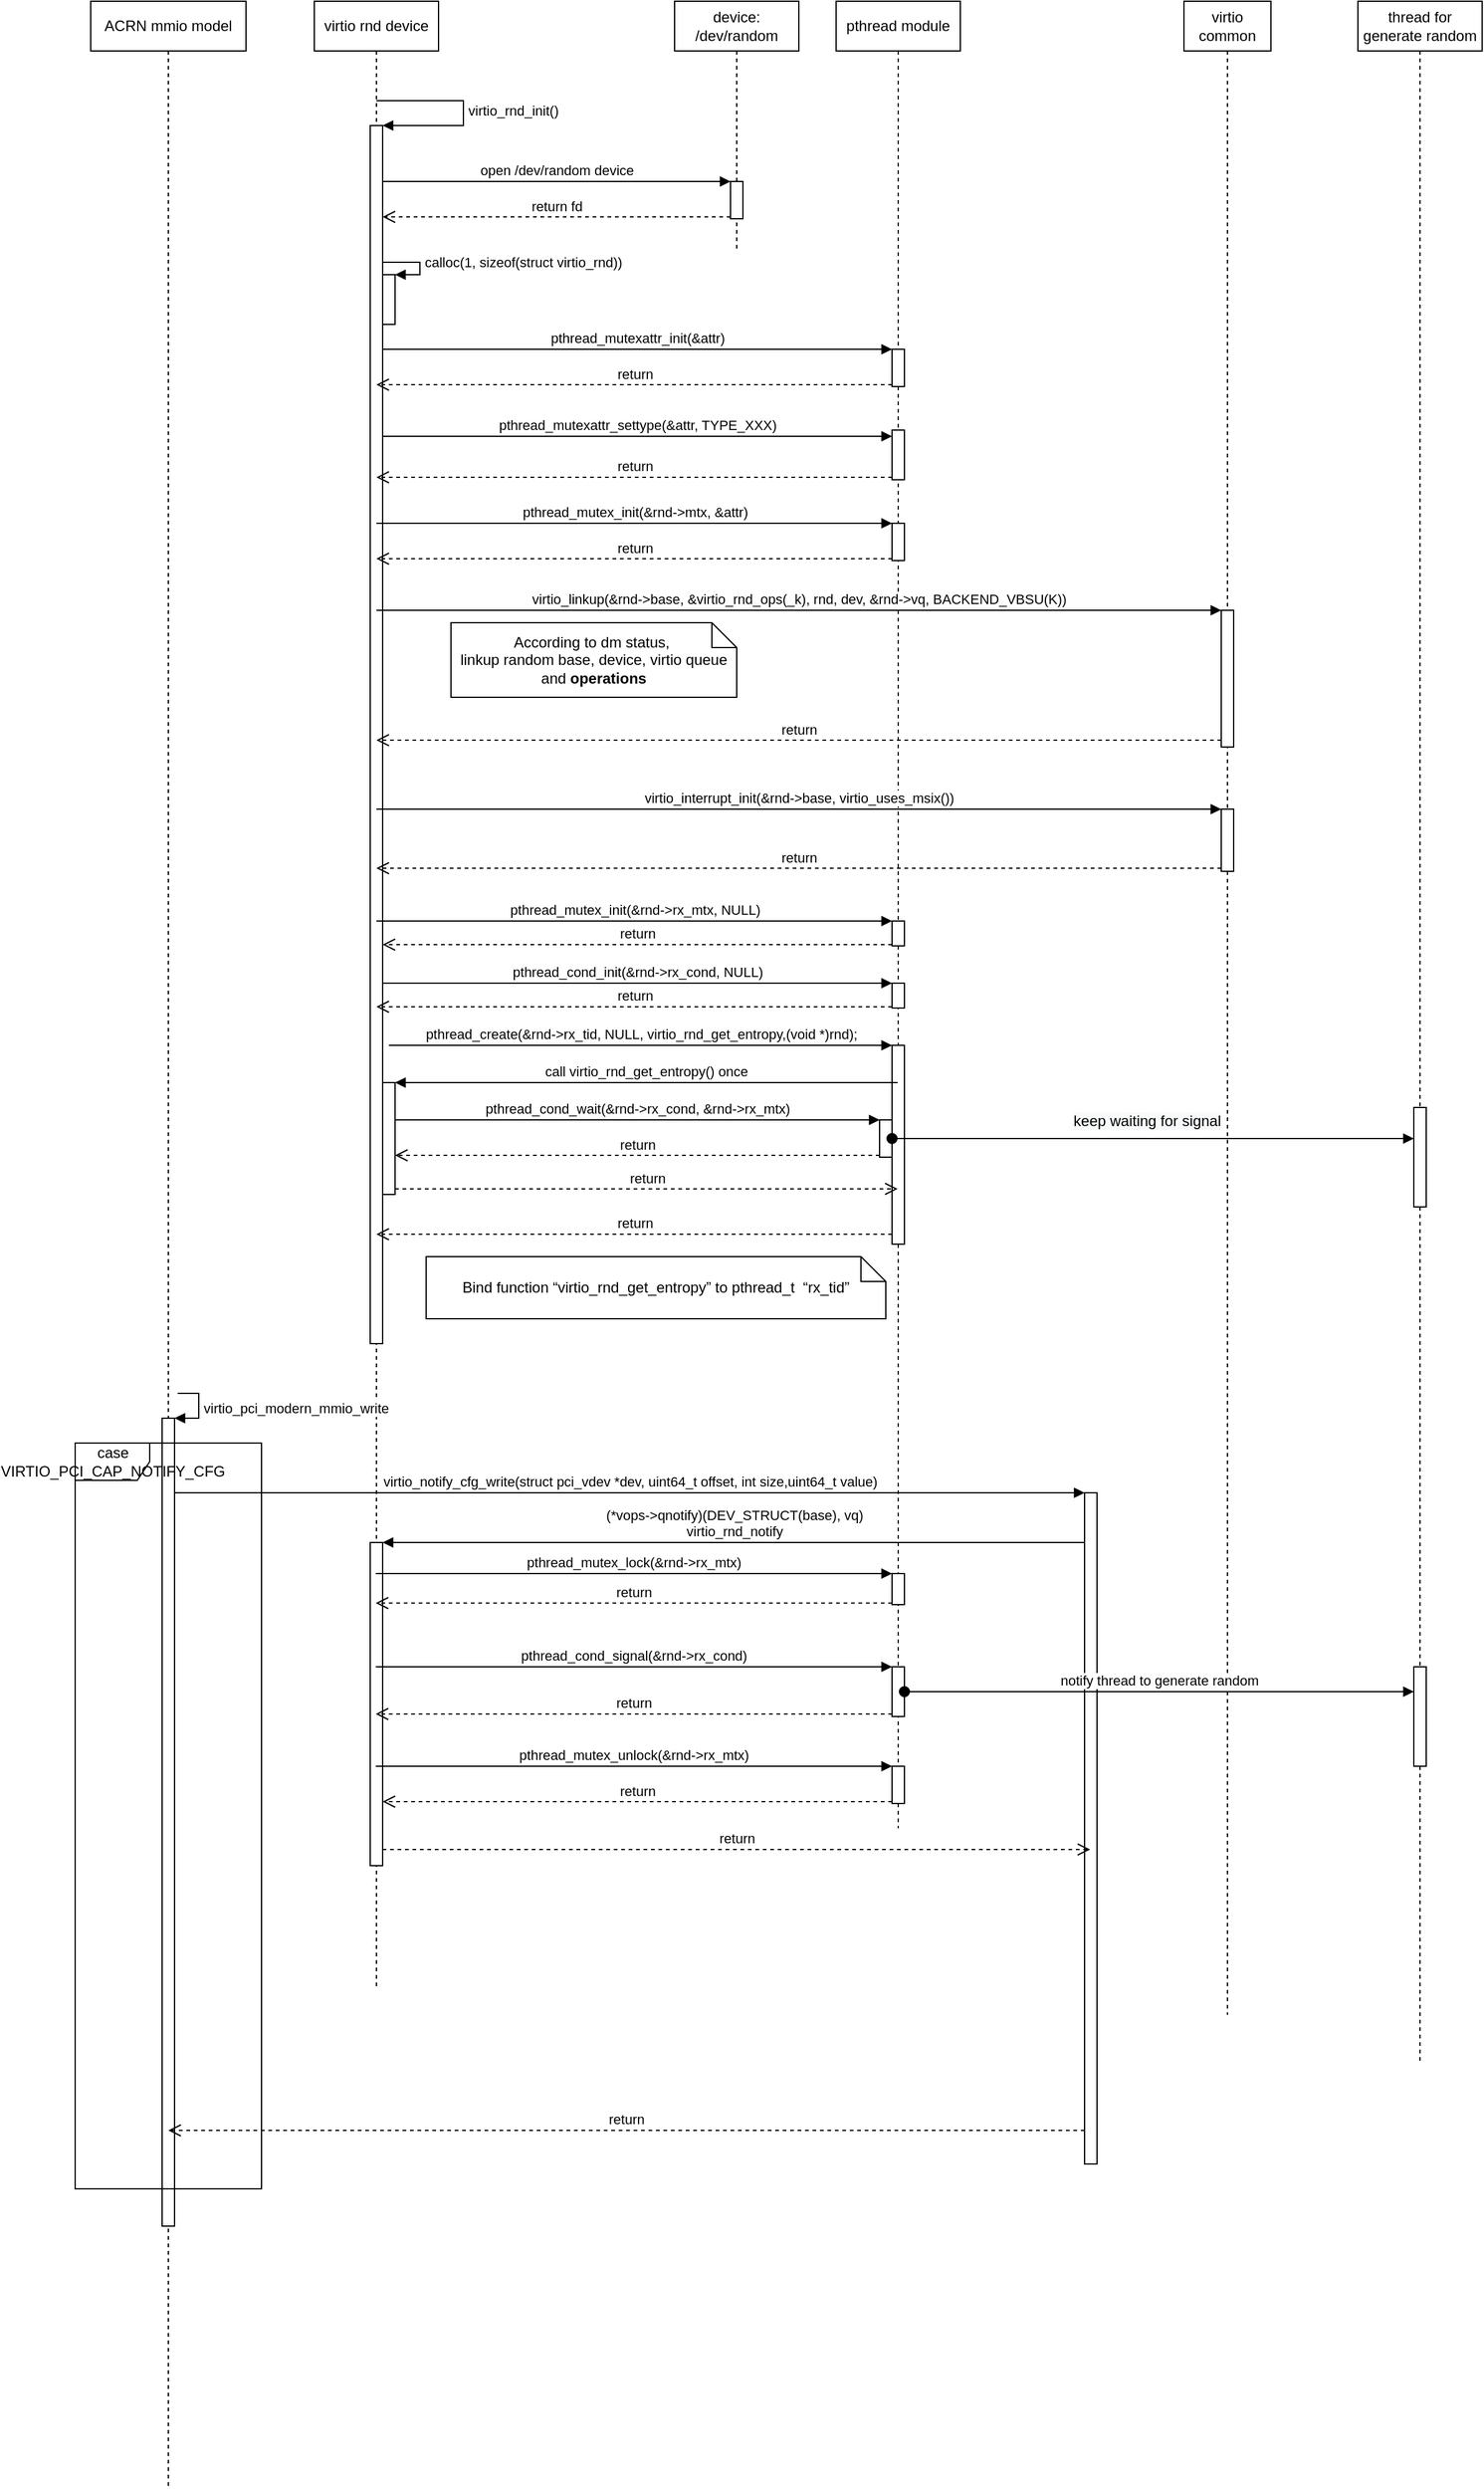 <mxfile version="16.1.0" type="github">
  <diagram name="Page-1" id="13e1069c-82ec-6db2-03f1-153e76fe0fe0">
    <mxGraphModel dx="9120" dy="4160" grid="1" gridSize="10" guides="1" tooltips="1" connect="1" arrows="1" fold="1" page="1" pageScale="1" pageWidth="1100" pageHeight="850" background="none" math="0" shadow="0">
      <root>
        <mxCell id="0" />
        <mxCell id="1" parent="0" />
        <mxCell id="Yw1HEd1iCYnC2zurb09P-1" value="virtio rnd device" style="shape=umlLifeline;perimeter=lifelinePerimeter;whiteSpace=wrap;html=1;container=1;collapsible=0;recursiveResize=0;outlineConnect=0;" parent="1" vertex="1">
          <mxGeometry x="-890" y="50" width="100" height="1600" as="geometry" />
        </mxCell>
        <mxCell id="Yw1HEd1iCYnC2zurb09P-3" value="" style="html=1;points=[];perimeter=orthogonalPerimeter;" parent="Yw1HEd1iCYnC2zurb09P-1" vertex="1">
          <mxGeometry x="45" y="100" width="10" height="980" as="geometry" />
        </mxCell>
        <mxCell id="Yw1HEd1iCYnC2zurb09P-4" value="virtio_rnd_init()" style="edgeStyle=orthogonalEdgeStyle;html=1;align=left;spacingLeft=2;endArrow=block;rounded=0;entryX=1;entryY=0;" parent="Yw1HEd1iCYnC2zurb09P-1" source="Yw1HEd1iCYnC2zurb09P-1" target="Yw1HEd1iCYnC2zurb09P-3" edge="1">
          <mxGeometry relative="1" as="geometry">
            <mxPoint x="55" y="80" as="sourcePoint" />
            <Array as="points">
              <mxPoint x="120" y="80" />
              <mxPoint x="120" y="100" />
            </Array>
          </mxGeometry>
        </mxCell>
        <mxCell id="Wuc6aL7GPIGe7VfJl6uI-7" value="" style="html=1;points=[];perimeter=orthogonalPerimeter;" vertex="1" parent="Yw1HEd1iCYnC2zurb09P-1">
          <mxGeometry x="55" y="220" width="10" height="40" as="geometry" />
        </mxCell>
        <mxCell id="Wuc6aL7GPIGe7VfJl6uI-8" value="calloc(1, sizeof(struct virtio_rnd))" style="edgeStyle=orthogonalEdgeStyle;html=1;align=left;spacingLeft=2;endArrow=block;rounded=0;entryX=1;entryY=0;" edge="1" target="Wuc6aL7GPIGe7VfJl6uI-7" parent="Yw1HEd1iCYnC2zurb09P-1">
          <mxGeometry relative="1" as="geometry">
            <mxPoint x="55" y="210" as="sourcePoint" />
            <Array as="points">
              <mxPoint x="85" y="210" />
            </Array>
          </mxGeometry>
        </mxCell>
        <mxCell id="Wuc6aL7GPIGe7VfJl6uI-64" value="" style="html=1;points=[];perimeter=orthogonalPerimeter;" vertex="1" parent="Yw1HEd1iCYnC2zurb09P-1">
          <mxGeometry x="55" y="870" width="10" height="90" as="geometry" />
        </mxCell>
        <mxCell id="Yw1HEd1iCYnC2zurb09P-2" value="device: /dev/random" style="shape=umlLifeline;perimeter=lifelinePerimeter;whiteSpace=wrap;html=1;container=1;collapsible=0;recursiveResize=0;outlineConnect=0;" parent="1" vertex="1">
          <mxGeometry x="-600" y="50" width="100" height="200" as="geometry" />
        </mxCell>
        <mxCell id="6ZeOy6tpFOoSeYvehP2T-7" value="" style="html=1;points=[];perimeter=orthogonalPerimeter;" parent="Yw1HEd1iCYnC2zurb09P-2" vertex="1">
          <mxGeometry x="45" y="145" width="10" height="30" as="geometry" />
        </mxCell>
        <mxCell id="6ZeOy6tpFOoSeYvehP2T-8" value="open /dev/random device" style="html=1;verticalAlign=bottom;endArrow=block;entryX=0;entryY=0;rounded=0;" parent="1" source="Yw1HEd1iCYnC2zurb09P-3" target="6ZeOy6tpFOoSeYvehP2T-7" edge="1">
          <mxGeometry relative="1" as="geometry">
            <mxPoint x="-800" y="195" as="sourcePoint" />
          </mxGeometry>
        </mxCell>
        <mxCell id="6ZeOy6tpFOoSeYvehP2T-9" value="return fd" style="html=1;verticalAlign=bottom;endArrow=open;dashed=1;endSize=8;exitX=0;exitY=0.95;rounded=0;" parent="1" source="6ZeOy6tpFOoSeYvehP2T-7" target="Yw1HEd1iCYnC2zurb09P-3" edge="1">
          <mxGeometry relative="1" as="geometry">
            <mxPoint x="-700" y="394" as="targetPoint" />
          </mxGeometry>
        </mxCell>
        <mxCell id="6ZeOy6tpFOoSeYvehP2T-14" value="pthread module" style="shape=umlLifeline;perimeter=lifelinePerimeter;whiteSpace=wrap;html=1;container=1;collapsible=0;recursiveResize=0;outlineConnect=0;" parent="1" vertex="1">
          <mxGeometry x="-470" y="50" width="100" height="1470" as="geometry" />
        </mxCell>
        <mxCell id="Wuc6aL7GPIGe7VfJl6uI-10" value="" style="html=1;points=[];perimeter=orthogonalPerimeter;" vertex="1" parent="6ZeOy6tpFOoSeYvehP2T-14">
          <mxGeometry x="45" y="280" width="10" height="30" as="geometry" />
        </mxCell>
        <mxCell id="Wuc6aL7GPIGe7VfJl6uI-13" value="" style="html=1;points=[];perimeter=orthogonalPerimeter;" vertex="1" parent="6ZeOy6tpFOoSeYvehP2T-14">
          <mxGeometry x="45" y="345" width="10" height="40" as="geometry" />
        </mxCell>
        <mxCell id="Wuc6aL7GPIGe7VfJl6uI-16" value="" style="html=1;points=[];perimeter=orthogonalPerimeter;" vertex="1" parent="6ZeOy6tpFOoSeYvehP2T-14">
          <mxGeometry x="45" y="420" width="10" height="30" as="geometry" />
        </mxCell>
        <mxCell id="Wuc6aL7GPIGe7VfJl6uI-30" value="" style="html=1;points=[];perimeter=orthogonalPerimeter;" vertex="1" parent="6ZeOy6tpFOoSeYvehP2T-14">
          <mxGeometry x="45" y="740" width="10" height="20" as="geometry" />
        </mxCell>
        <mxCell id="Wuc6aL7GPIGe7VfJl6uI-36" value="" style="html=1;points=[];perimeter=orthogonalPerimeter;" vertex="1" parent="6ZeOy6tpFOoSeYvehP2T-14">
          <mxGeometry x="45" y="790" width="10" height="20" as="geometry" />
        </mxCell>
        <mxCell id="Wuc6aL7GPIGe7VfJl6uI-39" value="" style="html=1;points=[];perimeter=orthogonalPerimeter;" vertex="1" parent="6ZeOy6tpFOoSeYvehP2T-14">
          <mxGeometry x="45" y="840" width="10" height="160" as="geometry" />
        </mxCell>
        <mxCell id="Wuc6aL7GPIGe7VfJl6uI-71" value="" style="html=1;points=[];perimeter=orthogonalPerimeter;" vertex="1" parent="6ZeOy6tpFOoSeYvehP2T-14">
          <mxGeometry x="35" y="900" width="10" height="30" as="geometry" />
        </mxCell>
        <mxCell id="Wuc6aL7GPIGe7VfJl6uI-53" value="" style="html=1;points=[];perimeter=orthogonalPerimeter;" vertex="1" parent="6ZeOy6tpFOoSeYvehP2T-14">
          <mxGeometry x="45" y="1265" width="10" height="25" as="geometry" />
        </mxCell>
        <mxCell id="Wuc6aL7GPIGe7VfJl6uI-56" value="" style="html=1;points=[];perimeter=orthogonalPerimeter;" vertex="1" parent="6ZeOy6tpFOoSeYvehP2T-14">
          <mxGeometry x="45" y="1340" width="10" height="40" as="geometry" />
        </mxCell>
        <mxCell id="Wuc6aL7GPIGe7VfJl6uI-59" value="" style="html=1;points=[];perimeter=orthogonalPerimeter;" vertex="1" parent="6ZeOy6tpFOoSeYvehP2T-14">
          <mxGeometry x="45" y="1420" width="10" height="30" as="geometry" />
        </mxCell>
        <mxCell id="Wuc6aL7GPIGe7VfJl6uI-11" value="pthread_mutexattr_init(&amp;amp;attr)" style="html=1;verticalAlign=bottom;endArrow=block;entryX=0;entryY=0;rounded=0;" edge="1" target="Wuc6aL7GPIGe7VfJl6uI-10" parent="1" source="Yw1HEd1iCYnC2zurb09P-3">
          <mxGeometry relative="1" as="geometry">
            <mxPoint x="-840" y="330" as="sourcePoint" />
          </mxGeometry>
        </mxCell>
        <mxCell id="Wuc6aL7GPIGe7VfJl6uI-12" value="return" style="html=1;verticalAlign=bottom;endArrow=open;dashed=1;endSize=8;exitX=0;exitY=0.95;rounded=0;" edge="1" source="Wuc6aL7GPIGe7VfJl6uI-10" parent="1" target="Yw1HEd1iCYnC2zurb09P-1">
          <mxGeometry relative="1" as="geometry">
            <mxPoint x="-455" y="406" as="targetPoint" />
          </mxGeometry>
        </mxCell>
        <mxCell id="Wuc6aL7GPIGe7VfJl6uI-15" value="return" style="html=1;verticalAlign=bottom;endArrow=open;dashed=1;endSize=8;exitX=0;exitY=0.95;rounded=0;" edge="1" source="Wuc6aL7GPIGe7VfJl6uI-13" parent="1" target="Yw1HEd1iCYnC2zurb09P-1">
          <mxGeometry relative="1" as="geometry">
            <mxPoint x="-455" y="456" as="targetPoint" />
          </mxGeometry>
        </mxCell>
        <mxCell id="Wuc6aL7GPIGe7VfJl6uI-14" value="pthread_mutexattr_settype(&amp;amp;attr, TYPE_XXX)" style="html=1;verticalAlign=bottom;endArrow=block;rounded=0;" edge="1" target="Wuc6aL7GPIGe7VfJl6uI-13" parent="1" source="Yw1HEd1iCYnC2zurb09P-3">
          <mxGeometry relative="1" as="geometry">
            <mxPoint x="-455" y="380" as="sourcePoint" />
            <Array as="points">
              <mxPoint x="-480" y="400" />
            </Array>
          </mxGeometry>
        </mxCell>
        <mxCell id="Wuc6aL7GPIGe7VfJl6uI-17" value="pthread_mutex_init(&amp;amp;rnd-&amp;gt;mtx, &amp;amp;attr)" style="html=1;verticalAlign=bottom;endArrow=block;entryX=0;entryY=0;rounded=0;" edge="1" target="Wuc6aL7GPIGe7VfJl6uI-16" parent="1" source="Yw1HEd1iCYnC2zurb09P-1">
          <mxGeometry relative="1" as="geometry">
            <mxPoint x="-345" y="470" as="sourcePoint" />
          </mxGeometry>
        </mxCell>
        <mxCell id="Wuc6aL7GPIGe7VfJl6uI-18" value="return" style="html=1;verticalAlign=bottom;endArrow=open;dashed=1;endSize=8;exitX=0;exitY=0.95;rounded=0;" edge="1" source="Wuc6aL7GPIGe7VfJl6uI-16" parent="1" target="Yw1HEd1iCYnC2zurb09P-1">
          <mxGeometry relative="1" as="geometry">
            <mxPoint x="-345" y="546" as="targetPoint" />
          </mxGeometry>
        </mxCell>
        <mxCell id="Wuc6aL7GPIGe7VfJl6uI-19" value="virtio common" style="shape=umlLifeline;perimeter=lifelinePerimeter;whiteSpace=wrap;html=1;container=1;collapsible=0;recursiveResize=0;outlineConnect=0;" vertex="1" parent="1">
          <mxGeometry x="-190" y="50" width="70" height="1620" as="geometry" />
        </mxCell>
        <mxCell id="Wuc6aL7GPIGe7VfJl6uI-20" value="" style="html=1;points=[];perimeter=orthogonalPerimeter;" vertex="1" parent="Wuc6aL7GPIGe7VfJl6uI-19">
          <mxGeometry x="30" y="490" width="10" height="110" as="geometry" />
        </mxCell>
        <mxCell id="Wuc6aL7GPIGe7VfJl6uI-27" value="" style="html=1;points=[];perimeter=orthogonalPerimeter;" vertex="1" parent="Wuc6aL7GPIGe7VfJl6uI-19">
          <mxGeometry x="30" y="650" width="10" height="50" as="geometry" />
        </mxCell>
        <mxCell id="Wuc6aL7GPIGe7VfJl6uI-21" value="virtio_linkup(&amp;amp;rnd-&amp;gt;base, &amp;amp;virtio_rnd_ops(_k), rnd, dev, &amp;amp;rnd-&amp;gt;vq, BACKEND_VBSU(K))" style="html=1;verticalAlign=bottom;endArrow=block;entryX=0;entryY=0;rounded=0;" edge="1" target="Wuc6aL7GPIGe7VfJl6uI-20" parent="1" source="Yw1HEd1iCYnC2zurb09P-1">
          <mxGeometry relative="1" as="geometry">
            <mxPoint x="-360" y="530" as="sourcePoint" />
          </mxGeometry>
        </mxCell>
        <mxCell id="Wuc6aL7GPIGe7VfJl6uI-22" value="return" style="html=1;verticalAlign=bottom;endArrow=open;dashed=1;endSize=8;exitX=0;exitY=0.95;rounded=0;" edge="1" source="Wuc6aL7GPIGe7VfJl6uI-20" parent="1" target="Yw1HEd1iCYnC2zurb09P-1">
          <mxGeometry relative="1" as="geometry">
            <mxPoint x="-360" y="606" as="targetPoint" />
          </mxGeometry>
        </mxCell>
        <mxCell id="Wuc6aL7GPIGe7VfJl6uI-23" value="According to dm status,&amp;nbsp;&lt;br&gt;linkup random base, device, virtio queue and &lt;b&gt;operations&lt;/b&gt;" style="shape=note;size=20;whiteSpace=wrap;html=1;" vertex="1" parent="1">
          <mxGeometry x="-780" y="550" width="230" height="60" as="geometry" />
        </mxCell>
        <mxCell id="Wuc6aL7GPIGe7VfJl6uI-28" value="virtio_interrupt_init(&amp;amp;rnd-&amp;gt;base, virtio_uses_msix())" style="html=1;verticalAlign=bottom;endArrow=block;entryX=0;entryY=0;rounded=0;" edge="1" target="Wuc6aL7GPIGe7VfJl6uI-27" parent="1" source="Yw1HEd1iCYnC2zurb09P-1">
          <mxGeometry relative="1" as="geometry">
            <mxPoint x="-340" y="700" as="sourcePoint" />
          </mxGeometry>
        </mxCell>
        <mxCell id="Wuc6aL7GPIGe7VfJl6uI-29" value="return" style="html=1;verticalAlign=bottom;endArrow=open;dashed=1;endSize=8;exitX=0;exitY=0.95;rounded=0;" edge="1" source="Wuc6aL7GPIGe7VfJl6uI-27" parent="1" target="Yw1HEd1iCYnC2zurb09P-1">
          <mxGeometry relative="1" as="geometry">
            <mxPoint x="-340" y="776" as="targetPoint" />
          </mxGeometry>
        </mxCell>
        <mxCell id="Wuc6aL7GPIGe7VfJl6uI-31" value="pthread_mutex_init(&amp;amp;rnd-&amp;gt;rx_mtx, NULL)" style="html=1;verticalAlign=bottom;endArrow=block;entryX=0;entryY=0;rounded=0;" edge="1" target="Wuc6aL7GPIGe7VfJl6uI-30" parent="1" source="Yw1HEd1iCYnC2zurb09P-1">
          <mxGeometry relative="1" as="geometry">
            <mxPoint x="-485" y="790" as="sourcePoint" />
          </mxGeometry>
        </mxCell>
        <mxCell id="Wuc6aL7GPIGe7VfJl6uI-32" value="return" style="html=1;verticalAlign=bottom;endArrow=open;dashed=1;endSize=8;exitX=0;exitY=0.95;rounded=0;" edge="1" source="Wuc6aL7GPIGe7VfJl6uI-30" parent="1" target="Yw1HEd1iCYnC2zurb09P-3">
          <mxGeometry relative="1" as="geometry">
            <mxPoint x="-485" y="866" as="targetPoint" />
          </mxGeometry>
        </mxCell>
        <mxCell id="Wuc6aL7GPIGe7VfJl6uI-37" value="pthread_cond_init(&amp;amp;rnd-&amp;gt;rx_cond, NULL)" style="html=1;verticalAlign=bottom;endArrow=block;entryX=0;entryY=0;rounded=0;" edge="1" target="Wuc6aL7GPIGe7VfJl6uI-36" parent="1" source="Yw1HEd1iCYnC2zurb09P-3">
          <mxGeometry relative="1" as="geometry">
            <mxPoint x="-485" y="840" as="sourcePoint" />
          </mxGeometry>
        </mxCell>
        <mxCell id="Wuc6aL7GPIGe7VfJl6uI-38" value="return" style="html=1;verticalAlign=bottom;endArrow=open;dashed=1;endSize=8;exitX=0;exitY=0.95;rounded=0;" edge="1" source="Wuc6aL7GPIGe7VfJl6uI-36" parent="1" target="Yw1HEd1iCYnC2zurb09P-1">
          <mxGeometry relative="1" as="geometry">
            <mxPoint x="-485" y="916" as="targetPoint" />
          </mxGeometry>
        </mxCell>
        <mxCell id="Wuc6aL7GPIGe7VfJl6uI-40" value="pthread_create(&amp;amp;rnd-&amp;gt;rx_tid, NULL, virtio_rnd_get_entropy,(void *)rnd);" style="html=1;verticalAlign=bottom;endArrow=block;entryX=0;entryY=0;rounded=0;" edge="1" target="Wuc6aL7GPIGe7VfJl6uI-39" parent="1">
          <mxGeometry relative="1" as="geometry">
            <mxPoint x="-830" y="890" as="sourcePoint" />
          </mxGeometry>
        </mxCell>
        <mxCell id="Wuc6aL7GPIGe7VfJl6uI-41" value="return" style="html=1;verticalAlign=bottom;endArrow=open;dashed=1;endSize=8;exitX=0;exitY=0.95;rounded=0;" edge="1" source="Wuc6aL7GPIGe7VfJl6uI-39" parent="1" target="Yw1HEd1iCYnC2zurb09P-1">
          <mxGeometry relative="1" as="geometry">
            <mxPoint x="-485" y="966" as="targetPoint" />
          </mxGeometry>
        </mxCell>
        <mxCell id="Wuc6aL7GPIGe7VfJl6uI-42" value="Bind function “virtio_rnd_get_entropy” to pthread_t&amp;nbsp; “rx_tid”" style="shape=note;size=20;whiteSpace=wrap;html=1;" vertex="1" parent="1">
          <mxGeometry x="-800" y="1060" width="370" height="50" as="geometry" />
        </mxCell>
        <mxCell id="Wuc6aL7GPIGe7VfJl6uI-43" value="ACRN mmio model" style="shape=umlLifeline;perimeter=lifelinePerimeter;whiteSpace=wrap;html=1;container=1;collapsible=0;recursiveResize=0;outlineConnect=0;" vertex="1" parent="1">
          <mxGeometry x="-1070" y="50" width="125" height="2000" as="geometry" />
        </mxCell>
        <mxCell id="Wuc6aL7GPIGe7VfJl6uI-44" value="" style="html=1;points=[];perimeter=orthogonalPerimeter;" vertex="1" parent="Wuc6aL7GPIGe7VfJl6uI-43">
          <mxGeometry x="57.5" y="1140" width="10" height="650" as="geometry" />
        </mxCell>
        <mxCell id="Wuc6aL7GPIGe7VfJl6uI-45" value="virtio_pci_modern_mmio_write" style="edgeStyle=orthogonalEdgeStyle;html=1;align=left;spacingLeft=2;endArrow=block;rounded=0;entryX=1;entryY=0;" edge="1" target="Wuc6aL7GPIGe7VfJl6uI-44" parent="Wuc6aL7GPIGe7VfJl6uI-43">
          <mxGeometry relative="1" as="geometry">
            <mxPoint x="70" y="1120" as="sourcePoint" />
            <Array as="points">
              <mxPoint x="87" y="1120" />
            </Array>
          </mxGeometry>
        </mxCell>
        <mxCell id="Wuc6aL7GPIGe7VfJl6uI-48" value="virtio_notify_cfg_write(struct pci_vdev *dev, uint64_t offset, int size,uint64_t value)" style="html=1;verticalAlign=bottom;endArrow=block;entryX=0;entryY=0;rounded=0;" edge="1" target="Wuc6aL7GPIGe7VfJl6uI-47" parent="1" source="Wuc6aL7GPIGe7VfJl6uI-44">
          <mxGeometry relative="1" as="geometry">
            <mxPoint x="-670" y="1130" as="sourcePoint" />
          </mxGeometry>
        </mxCell>
        <mxCell id="Wuc6aL7GPIGe7VfJl6uI-49" value="return" style="html=1;verticalAlign=bottom;endArrow=open;dashed=1;endSize=8;exitX=0;exitY=0.95;rounded=0;" edge="1" source="Wuc6aL7GPIGe7VfJl6uI-47" parent="1" target="Wuc6aL7GPIGe7VfJl6uI-43">
          <mxGeometry relative="1" as="geometry">
            <mxPoint x="-340" y="1206" as="targetPoint" />
          </mxGeometry>
        </mxCell>
        <mxCell id="Wuc6aL7GPIGe7VfJl6uI-65" value="call virtio_rnd_get_entropy() once" style="html=1;verticalAlign=bottom;endArrow=block;entryX=1;entryY=0;rounded=0;" edge="1" target="Wuc6aL7GPIGe7VfJl6uI-64" parent="1" source="6ZeOy6tpFOoSeYvehP2T-14">
          <mxGeometry relative="1" as="geometry">
            <mxPoint x="-775" y="900" as="sourcePoint" />
          </mxGeometry>
        </mxCell>
        <mxCell id="Wuc6aL7GPIGe7VfJl6uI-66" value="return" style="html=1;verticalAlign=bottom;endArrow=open;dashed=1;endSize=8;exitX=1;exitY=0.95;rounded=0;" edge="1" source="Wuc6aL7GPIGe7VfJl6uI-64" parent="1" target="6ZeOy6tpFOoSeYvehP2T-14">
          <mxGeometry relative="1" as="geometry">
            <mxPoint x="-775" y="957" as="targetPoint" />
          </mxGeometry>
        </mxCell>
        <mxCell id="Wuc6aL7GPIGe7VfJl6uI-50" value="" style="html=1;points=[];perimeter=orthogonalPerimeter;" vertex="1" parent="1">
          <mxGeometry x="-845" y="1290" width="10" height="260" as="geometry" />
        </mxCell>
        <mxCell id="Wuc6aL7GPIGe7VfJl6uI-47" value="" style="html=1;points=[];perimeter=orthogonalPerimeter;" vertex="1" parent="1">
          <mxGeometry x="-270" y="1250" width="10" height="540" as="geometry" />
        </mxCell>
        <mxCell id="Wuc6aL7GPIGe7VfJl6uI-51" value="(*vops-&amp;gt;qnotify)(DEV_STRUCT(base), vq)&lt;br&gt;&lt;span style=&quot;font-size: 11px&quot;&gt;virtio_rnd_notify&lt;/span&gt;" style="html=1;verticalAlign=bottom;endArrow=block;entryX=1;entryY=0;rounded=0;" edge="1" target="Wuc6aL7GPIGe7VfJl6uI-50" parent="1" source="Wuc6aL7GPIGe7VfJl6uI-47">
          <mxGeometry relative="1" as="geometry">
            <mxPoint x="-775" y="1290" as="sourcePoint" />
          </mxGeometry>
        </mxCell>
        <mxCell id="Wuc6aL7GPIGe7VfJl6uI-52" value="return" style="html=1;verticalAlign=bottom;endArrow=open;dashed=1;endSize=8;exitX=1;exitY=0.95;rounded=0;" edge="1" source="Wuc6aL7GPIGe7VfJl6uI-50" parent="1">
          <mxGeometry relative="1" as="geometry">
            <mxPoint x="-265.5" y="1537" as="targetPoint" />
          </mxGeometry>
        </mxCell>
        <mxCell id="Wuc6aL7GPIGe7VfJl6uI-54" value="pthread_mutex_lock(&amp;amp;rnd-&amp;gt;rx_mtx)" style="html=1;verticalAlign=bottom;endArrow=block;entryX=0;entryY=0;rounded=0;" edge="1" target="Wuc6aL7GPIGe7VfJl6uI-53" parent="1">
          <mxGeometry relative="1" as="geometry">
            <mxPoint x="-840.553" y="1315" as="sourcePoint" />
          </mxGeometry>
        </mxCell>
        <mxCell id="Wuc6aL7GPIGe7VfJl6uI-55" value="return" style="html=1;verticalAlign=bottom;endArrow=open;dashed=1;endSize=8;exitX=0;exitY=0.95;rounded=0;" edge="1" source="Wuc6aL7GPIGe7VfJl6uI-53" parent="1">
          <mxGeometry relative="1" as="geometry">
            <mxPoint x="-840.553" y="1338.75" as="targetPoint" />
          </mxGeometry>
        </mxCell>
        <mxCell id="Wuc6aL7GPIGe7VfJl6uI-57" value="pthread_cond_signal(&amp;amp;rnd-&amp;gt;rx_cond)" style="html=1;verticalAlign=bottom;endArrow=block;entryX=0;entryY=0;rounded=0;" edge="1" target="Wuc6aL7GPIGe7VfJl6uI-56" parent="1">
          <mxGeometry relative="1" as="geometry">
            <mxPoint x="-840.553" y="1390" as="sourcePoint" />
          </mxGeometry>
        </mxCell>
        <mxCell id="Wuc6aL7GPIGe7VfJl6uI-58" value="return" style="html=1;verticalAlign=bottom;endArrow=open;dashed=1;endSize=8;exitX=0;exitY=0.95;rounded=0;" edge="1" source="Wuc6aL7GPIGe7VfJl6uI-56" parent="1">
          <mxGeometry relative="1" as="geometry">
            <mxPoint x="-840.553" y="1428.0" as="targetPoint" />
          </mxGeometry>
        </mxCell>
        <mxCell id="Wuc6aL7GPIGe7VfJl6uI-60" value="pthread_mutex_unlock(&amp;amp;rnd-&amp;gt;rx_mtx)" style="html=1;verticalAlign=bottom;endArrow=block;entryX=0;entryY=0;rounded=0;" edge="1" target="Wuc6aL7GPIGe7VfJl6uI-59" parent="1">
          <mxGeometry relative="1" as="geometry">
            <mxPoint x="-840.553" y="1470" as="sourcePoint" />
          </mxGeometry>
        </mxCell>
        <mxCell id="Wuc6aL7GPIGe7VfJl6uI-61" value="return" style="html=1;verticalAlign=bottom;endArrow=open;dashed=1;endSize=8;exitX=0;exitY=0.95;rounded=0;" edge="1" source="Wuc6aL7GPIGe7VfJl6uI-59" parent="1" target="Wuc6aL7GPIGe7VfJl6uI-50">
          <mxGeometry relative="1" as="geometry">
            <mxPoint x="-485" y="1576" as="targetPoint" />
          </mxGeometry>
        </mxCell>
        <mxCell id="Wuc6aL7GPIGe7VfJl6uI-73" value="return" style="html=1;verticalAlign=bottom;endArrow=open;dashed=1;endSize=8;exitX=0;exitY=0.95;rounded=0;" edge="1" source="Wuc6aL7GPIGe7VfJl6uI-71" parent="1" target="Wuc6aL7GPIGe7VfJl6uI-64">
          <mxGeometry relative="1" as="geometry">
            <mxPoint x="-485" y="1006" as="targetPoint" />
          </mxGeometry>
        </mxCell>
        <mxCell id="Wuc6aL7GPIGe7VfJl6uI-72" value="pthread_cond_wait(&amp;amp;rnd-&amp;gt;rx_cond, &amp;amp;rnd-&amp;gt;rx_mtx)" style="html=1;verticalAlign=bottom;endArrow=block;entryX=0;entryY=0;rounded=0;" edge="1" target="Wuc6aL7GPIGe7VfJl6uI-71" parent="1" source="Wuc6aL7GPIGe7VfJl6uI-64">
          <mxGeometry relative="1" as="geometry">
            <mxPoint x="-485" y="930" as="sourcePoint" />
          </mxGeometry>
        </mxCell>
        <mxCell id="Wuc6aL7GPIGe7VfJl6uI-75" value="thread for generate random" style="shape=umlLifeline;perimeter=lifelinePerimeter;whiteSpace=wrap;html=1;container=1;collapsible=0;recursiveResize=0;outlineConnect=0;" vertex="1" parent="1">
          <mxGeometry x="-50" y="50" width="100" height="1660" as="geometry" />
        </mxCell>
        <mxCell id="Wuc6aL7GPIGe7VfJl6uI-76" value="" style="html=1;points=[];perimeter=orthogonalPerimeter;" vertex="1" parent="Wuc6aL7GPIGe7VfJl6uI-75">
          <mxGeometry x="45" y="890" width="10" height="80" as="geometry" />
        </mxCell>
        <mxCell id="Wuc6aL7GPIGe7VfJl6uI-78" value="" style="html=1;points=[];perimeter=orthogonalPerimeter;" vertex="1" parent="Wuc6aL7GPIGe7VfJl6uI-75">
          <mxGeometry x="45" y="1340" width="10" height="80" as="geometry" />
        </mxCell>
        <mxCell id="Wuc6aL7GPIGe7VfJl6uI-77" value="&lt;span style=&quot;font-size: 12px ; background-color: rgb(248 , 249 , 250)&quot;&gt;keep waiting for signal&lt;/span&gt;" style="html=1;verticalAlign=bottom;startArrow=oval;endArrow=block;startSize=8;rounded=0;" edge="1" target="Wuc6aL7GPIGe7VfJl6uI-76" parent="1" source="Wuc6aL7GPIGe7VfJl6uI-71">
          <mxGeometry x="-0.025" y="5" relative="1" as="geometry">
            <mxPoint x="-75" y="950" as="sourcePoint" />
            <mxPoint as="offset" />
          </mxGeometry>
        </mxCell>
        <mxCell id="Wuc6aL7GPIGe7VfJl6uI-46" value="case VIRTIO_PCI_CAP_NOTIFY_CFG" style="shape=umlFrame;whiteSpace=wrap;html=1;" vertex="1" parent="1">
          <mxGeometry x="-1082.5" y="1210" width="150" height="600" as="geometry" />
        </mxCell>
        <mxCell id="Wuc6aL7GPIGe7VfJl6uI-79" value="notify thread to generate random" style="html=1;verticalAlign=bottom;startArrow=oval;endArrow=block;startSize=8;rounded=0;" edge="1" target="Wuc6aL7GPIGe7VfJl6uI-78" parent="1" source="Wuc6aL7GPIGe7VfJl6uI-56">
          <mxGeometry relative="1" as="geometry">
            <mxPoint x="-160" y="1275" as="sourcePoint" />
          </mxGeometry>
        </mxCell>
      </root>
    </mxGraphModel>
  </diagram>
</mxfile>
